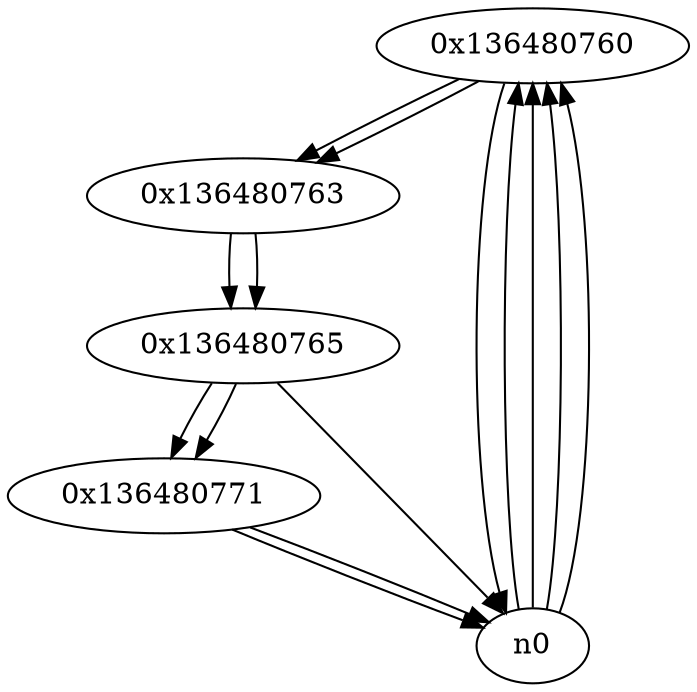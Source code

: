 digraph G{
/* nodes */
  n1 [label="0x136480760"]
  n2 [label="0x136480763"]
  n3 [label="0x136480765"]
  n4 [label="0x136480771"]
/* edges */
n1 -> n2;
n1 -> n0;
n0 -> n1;
n0 -> n1;
n0 -> n1;
n0 -> n1;
n2 -> n3;
n1 -> n2;
n3 -> n4;
n3 -> n0;
n2 -> n3;
n4 -> n0;
n4 -> n0;
n3 -> n4;
}
